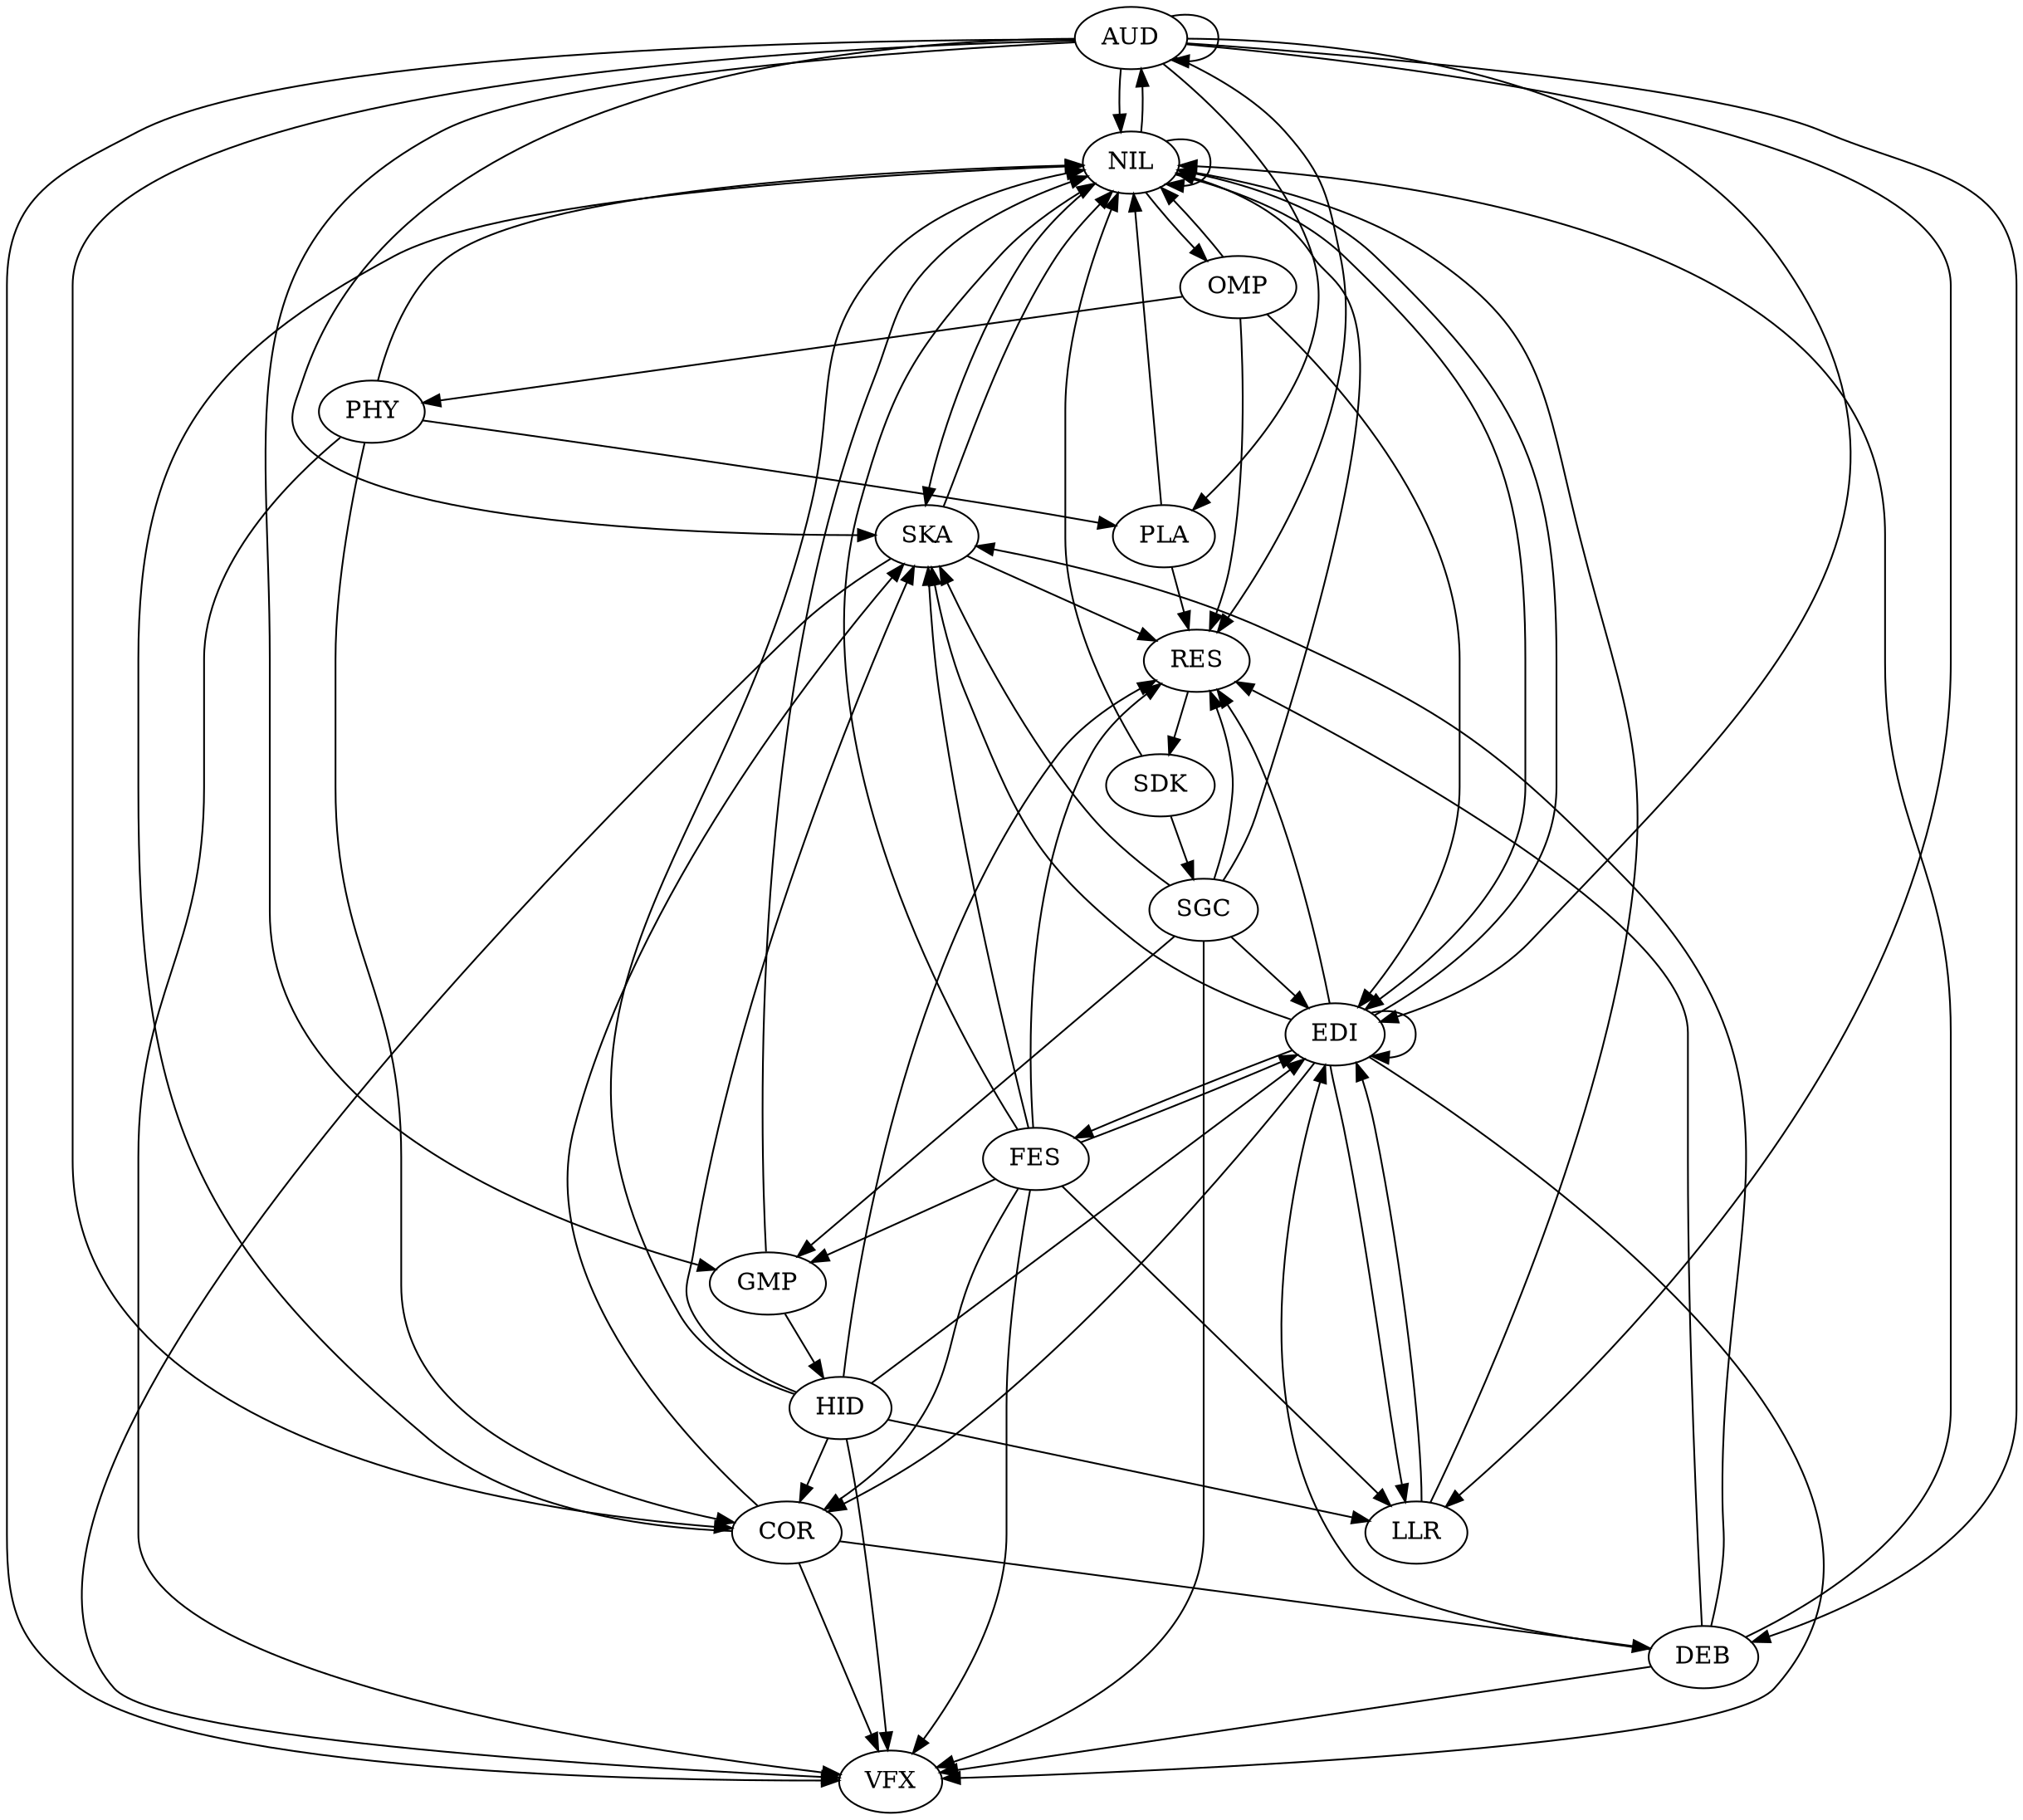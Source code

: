 digraph "source tree" {
	"AUD" -> "AUD"
	"NIL" -> "AUD"
	"AUD" -> "COR"
	"EDI" -> "COR"
	"FES" -> "COR"
	"HID" -> "COR"
	"PHY" -> "COR"
	"AUD" -> "DEB"
	"COR" -> "DEB"
	"AUD" -> "EDI"
	"DEB" -> "EDI"
	"EDI" -> "EDI"
	"FES" -> "EDI"
	"HID" -> "EDI"
	"LLR" -> "EDI"
	"NIL" -> "EDI"
	"OMP" -> "EDI"
	"SGC" -> "EDI"
	"EDI" -> "FES"
	"AUD" -> "GMP"
	"FES" -> "GMP"
	"SGC" -> "GMP"
	"GMP" -> "HID"
	"AUD" -> "LLR"
	"EDI" -> "LLR"
	"FES" -> "LLR"
	"HID" -> "LLR"
	"AUD" -> "NIL"
	"COR" -> "NIL"
	"DEB" -> "NIL"
	"EDI" -> "NIL"
	"FES" -> "NIL"
	"GMP" -> "NIL"
	"HID" -> "NIL"
	"LLR" -> "NIL"
	"NIL" -> "NIL"
	"OMP" -> "NIL"
	"PHY" -> "NIL"
	"PLA" -> "NIL"
	"SDK" -> "NIL"
	"SGC" -> "NIL"
	"SKA" -> "NIL"
	"NIL" -> "OMP"
	"OMP" -> "PHY"
	"AUD" -> "PLA"
	"PHY" -> "PLA"
	"AUD" -> "RES"
	"DEB" -> "RES"
	"EDI" -> "RES"
	"FES" -> "RES"
	"HID" -> "RES"
	"OMP" -> "RES"
	"PLA" -> "RES"
	"SGC" -> "RES"
	"SKA" -> "RES"
	"RES" -> "SDK"
	"SDK" -> "SGC"
	"AUD" -> "SKA"
	"COR" -> "SKA"
	"DEB" -> "SKA"
	"EDI" -> "SKA"
	"FES" -> "SKA"
	"HID" -> "SKA"
	"NIL" -> "SKA"
	"SGC" -> "SKA"
	"AUD" -> "VFX"
	"COR" -> "VFX"
	"DEB" -> "VFX"
	"EDI" -> "VFX"
	"FES" -> "VFX"
	"HID" -> "VFX"
	"PHY" -> "VFX"
	"SGC" -> "VFX"
	"SKA" -> "VFX"
}